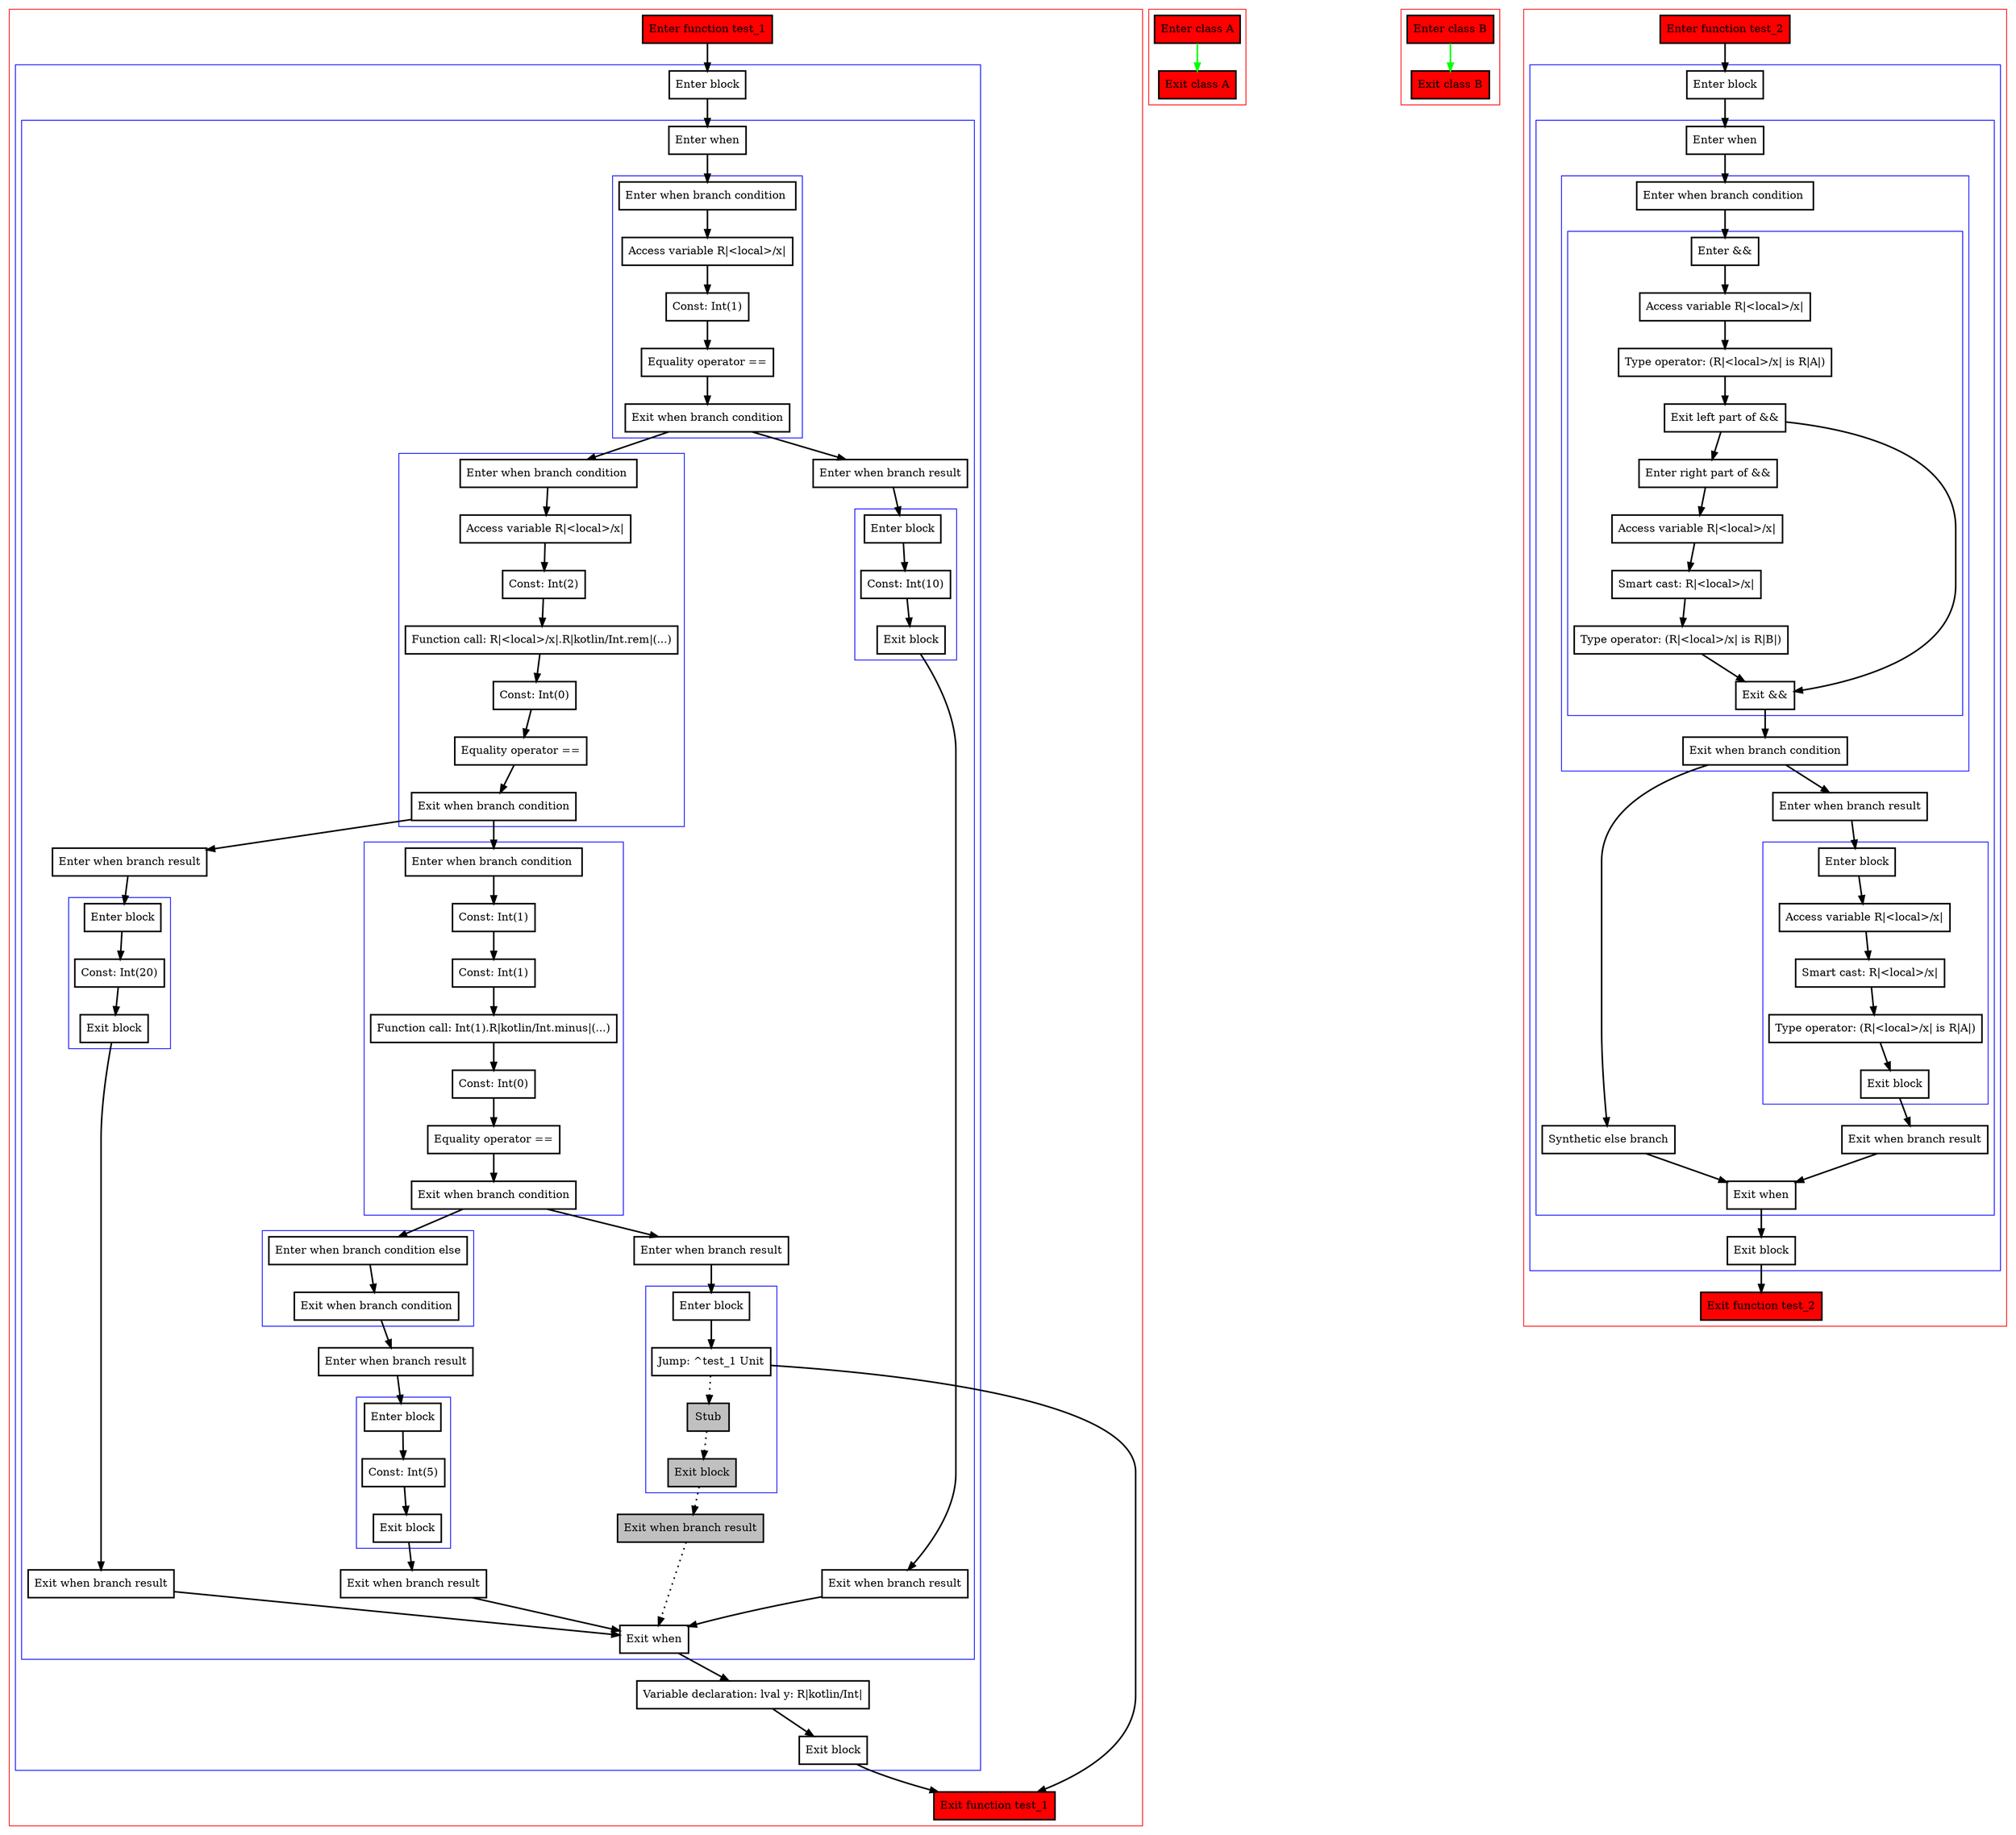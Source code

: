 digraph when_kt {
    graph [nodesep=3]
    node [shape=box penwidth=2]
    edge [penwidth=2]

    subgraph cluster_0 {
        color=red
        0 [label="Enter function test_1" style="filled" fillcolor=red];
        subgraph cluster_1 {
            color=blue
            1 [label="Enter block"];
            subgraph cluster_2 {
                color=blue
                2 [label="Enter when"];
                subgraph cluster_3 {
                    color=blue
                    3 [label="Enter when branch condition "];
                    4 [label="Access variable R|<local>/x|"];
                    5 [label="Const: Int(1)"];
                    6 [label="Equality operator =="];
                    7 [label="Exit when branch condition"];
                }
                subgraph cluster_4 {
                    color=blue
                    8 [label="Enter when branch condition "];
                    9 [label="Access variable R|<local>/x|"];
                    10 [label="Const: Int(2)"];
                    11 [label="Function call: R|<local>/x|.R|kotlin/Int.rem|(...)"];
                    12 [label="Const: Int(0)"];
                    13 [label="Equality operator =="];
                    14 [label="Exit when branch condition"];
                }
                subgraph cluster_5 {
                    color=blue
                    15 [label="Enter when branch condition "];
                    16 [label="Const: Int(1)"];
                    17 [label="Const: Int(1)"];
                    18 [label="Function call: Int(1).R|kotlin/Int.minus|(...)"];
                    19 [label="Const: Int(0)"];
                    20 [label="Equality operator =="];
                    21 [label="Exit when branch condition"];
                }
                subgraph cluster_6 {
                    color=blue
                    22 [label="Enter when branch condition else"];
                    23 [label="Exit when branch condition"];
                }
                24 [label="Enter when branch result"];
                subgraph cluster_7 {
                    color=blue
                    25 [label="Enter block"];
                    26 [label="Const: Int(5)"];
                    27 [label="Exit block"];
                }
                28 [label="Exit when branch result"];
                29 [label="Enter when branch result"];
                subgraph cluster_8 {
                    color=blue
                    30 [label="Enter block"];
                    31 [label="Jump: ^test_1 Unit"];
                    32 [label="Stub" style="filled" fillcolor=gray];
                    33 [label="Exit block" style="filled" fillcolor=gray];
                }
                34 [label="Exit when branch result" style="filled" fillcolor=gray];
                35 [label="Enter when branch result"];
                subgraph cluster_9 {
                    color=blue
                    36 [label="Enter block"];
                    37 [label="Const: Int(20)"];
                    38 [label="Exit block"];
                }
                39 [label="Exit when branch result"];
                40 [label="Enter when branch result"];
                subgraph cluster_10 {
                    color=blue
                    41 [label="Enter block"];
                    42 [label="Const: Int(10)"];
                    43 [label="Exit block"];
                }
                44 [label="Exit when branch result"];
                45 [label="Exit when"];
            }
            46 [label="Variable declaration: lval y: R|kotlin/Int|"];
            47 [label="Exit block"];
        }
        48 [label="Exit function test_1" style="filled" fillcolor=red];
    }
    0 -> {1};
    1 -> {2};
    2 -> {3};
    3 -> {4};
    4 -> {5};
    5 -> {6};
    6 -> {7};
    7 -> {40 8};
    8 -> {9};
    9 -> {10};
    10 -> {11};
    11 -> {12};
    12 -> {13};
    13 -> {14};
    14 -> {35 15};
    15 -> {16};
    16 -> {17};
    17 -> {18};
    18 -> {19};
    19 -> {20};
    20 -> {21};
    21 -> {29 22};
    22 -> {23};
    23 -> {24};
    24 -> {25};
    25 -> {26};
    26 -> {27};
    27 -> {28};
    28 -> {45};
    29 -> {30};
    30 -> {31};
    31 -> {48};
    31 -> {32} [style=dotted];
    32 -> {33} [style=dotted];
    33 -> {34} [style=dotted];
    34 -> {45} [style=dotted];
    35 -> {36};
    36 -> {37};
    37 -> {38};
    38 -> {39};
    39 -> {45};
    40 -> {41};
    41 -> {42};
    42 -> {43};
    43 -> {44};
    44 -> {45};
    45 -> {46};
    46 -> {47};
    47 -> {48};

    subgraph cluster_11 {
        color=red
        49 [label="Enter class A" style="filled" fillcolor=red];
        50 [label="Exit class A" style="filled" fillcolor=red];
    }
    49 -> {50} [color=green];

    subgraph cluster_12 {
        color=red
        51 [label="Enter class B" style="filled" fillcolor=red];
        52 [label="Exit class B" style="filled" fillcolor=red];
    }
    51 -> {52} [color=green];

    subgraph cluster_13 {
        color=red
        53 [label="Enter function test_2" style="filled" fillcolor=red];
        subgraph cluster_14 {
            color=blue
            54 [label="Enter block"];
            subgraph cluster_15 {
                color=blue
                55 [label="Enter when"];
                subgraph cluster_16 {
                    color=blue
                    56 [label="Enter when branch condition "];
                    subgraph cluster_17 {
                        color=blue
                        57 [label="Enter &&"];
                        58 [label="Access variable R|<local>/x|"];
                        59 [label="Type operator: (R|<local>/x| is R|A|)"];
                        60 [label="Exit left part of &&"];
                        61 [label="Enter right part of &&"];
                        62 [label="Access variable R|<local>/x|"];
                        63 [label="Smart cast: R|<local>/x|"];
                        64 [label="Type operator: (R|<local>/x| is R|B|)"];
                        65 [label="Exit &&"];
                    }
                    66 [label="Exit when branch condition"];
                }
                67 [label="Synthetic else branch"];
                68 [label="Enter when branch result"];
                subgraph cluster_18 {
                    color=blue
                    69 [label="Enter block"];
                    70 [label="Access variable R|<local>/x|"];
                    71 [label="Smart cast: R|<local>/x|"];
                    72 [label="Type operator: (R|<local>/x| is R|A|)"];
                    73 [label="Exit block"];
                }
                74 [label="Exit when branch result"];
                75 [label="Exit when"];
            }
            76 [label="Exit block"];
        }
        77 [label="Exit function test_2" style="filled" fillcolor=red];
    }
    53 -> {54};
    54 -> {55};
    55 -> {56};
    56 -> {57};
    57 -> {58};
    58 -> {59};
    59 -> {60};
    60 -> {65 61};
    61 -> {62};
    62 -> {63};
    63 -> {64};
    64 -> {65};
    65 -> {66};
    66 -> {68 67};
    67 -> {75};
    68 -> {69};
    69 -> {70};
    70 -> {71};
    71 -> {72};
    72 -> {73};
    73 -> {74};
    74 -> {75};
    75 -> {76};
    76 -> {77};

}
